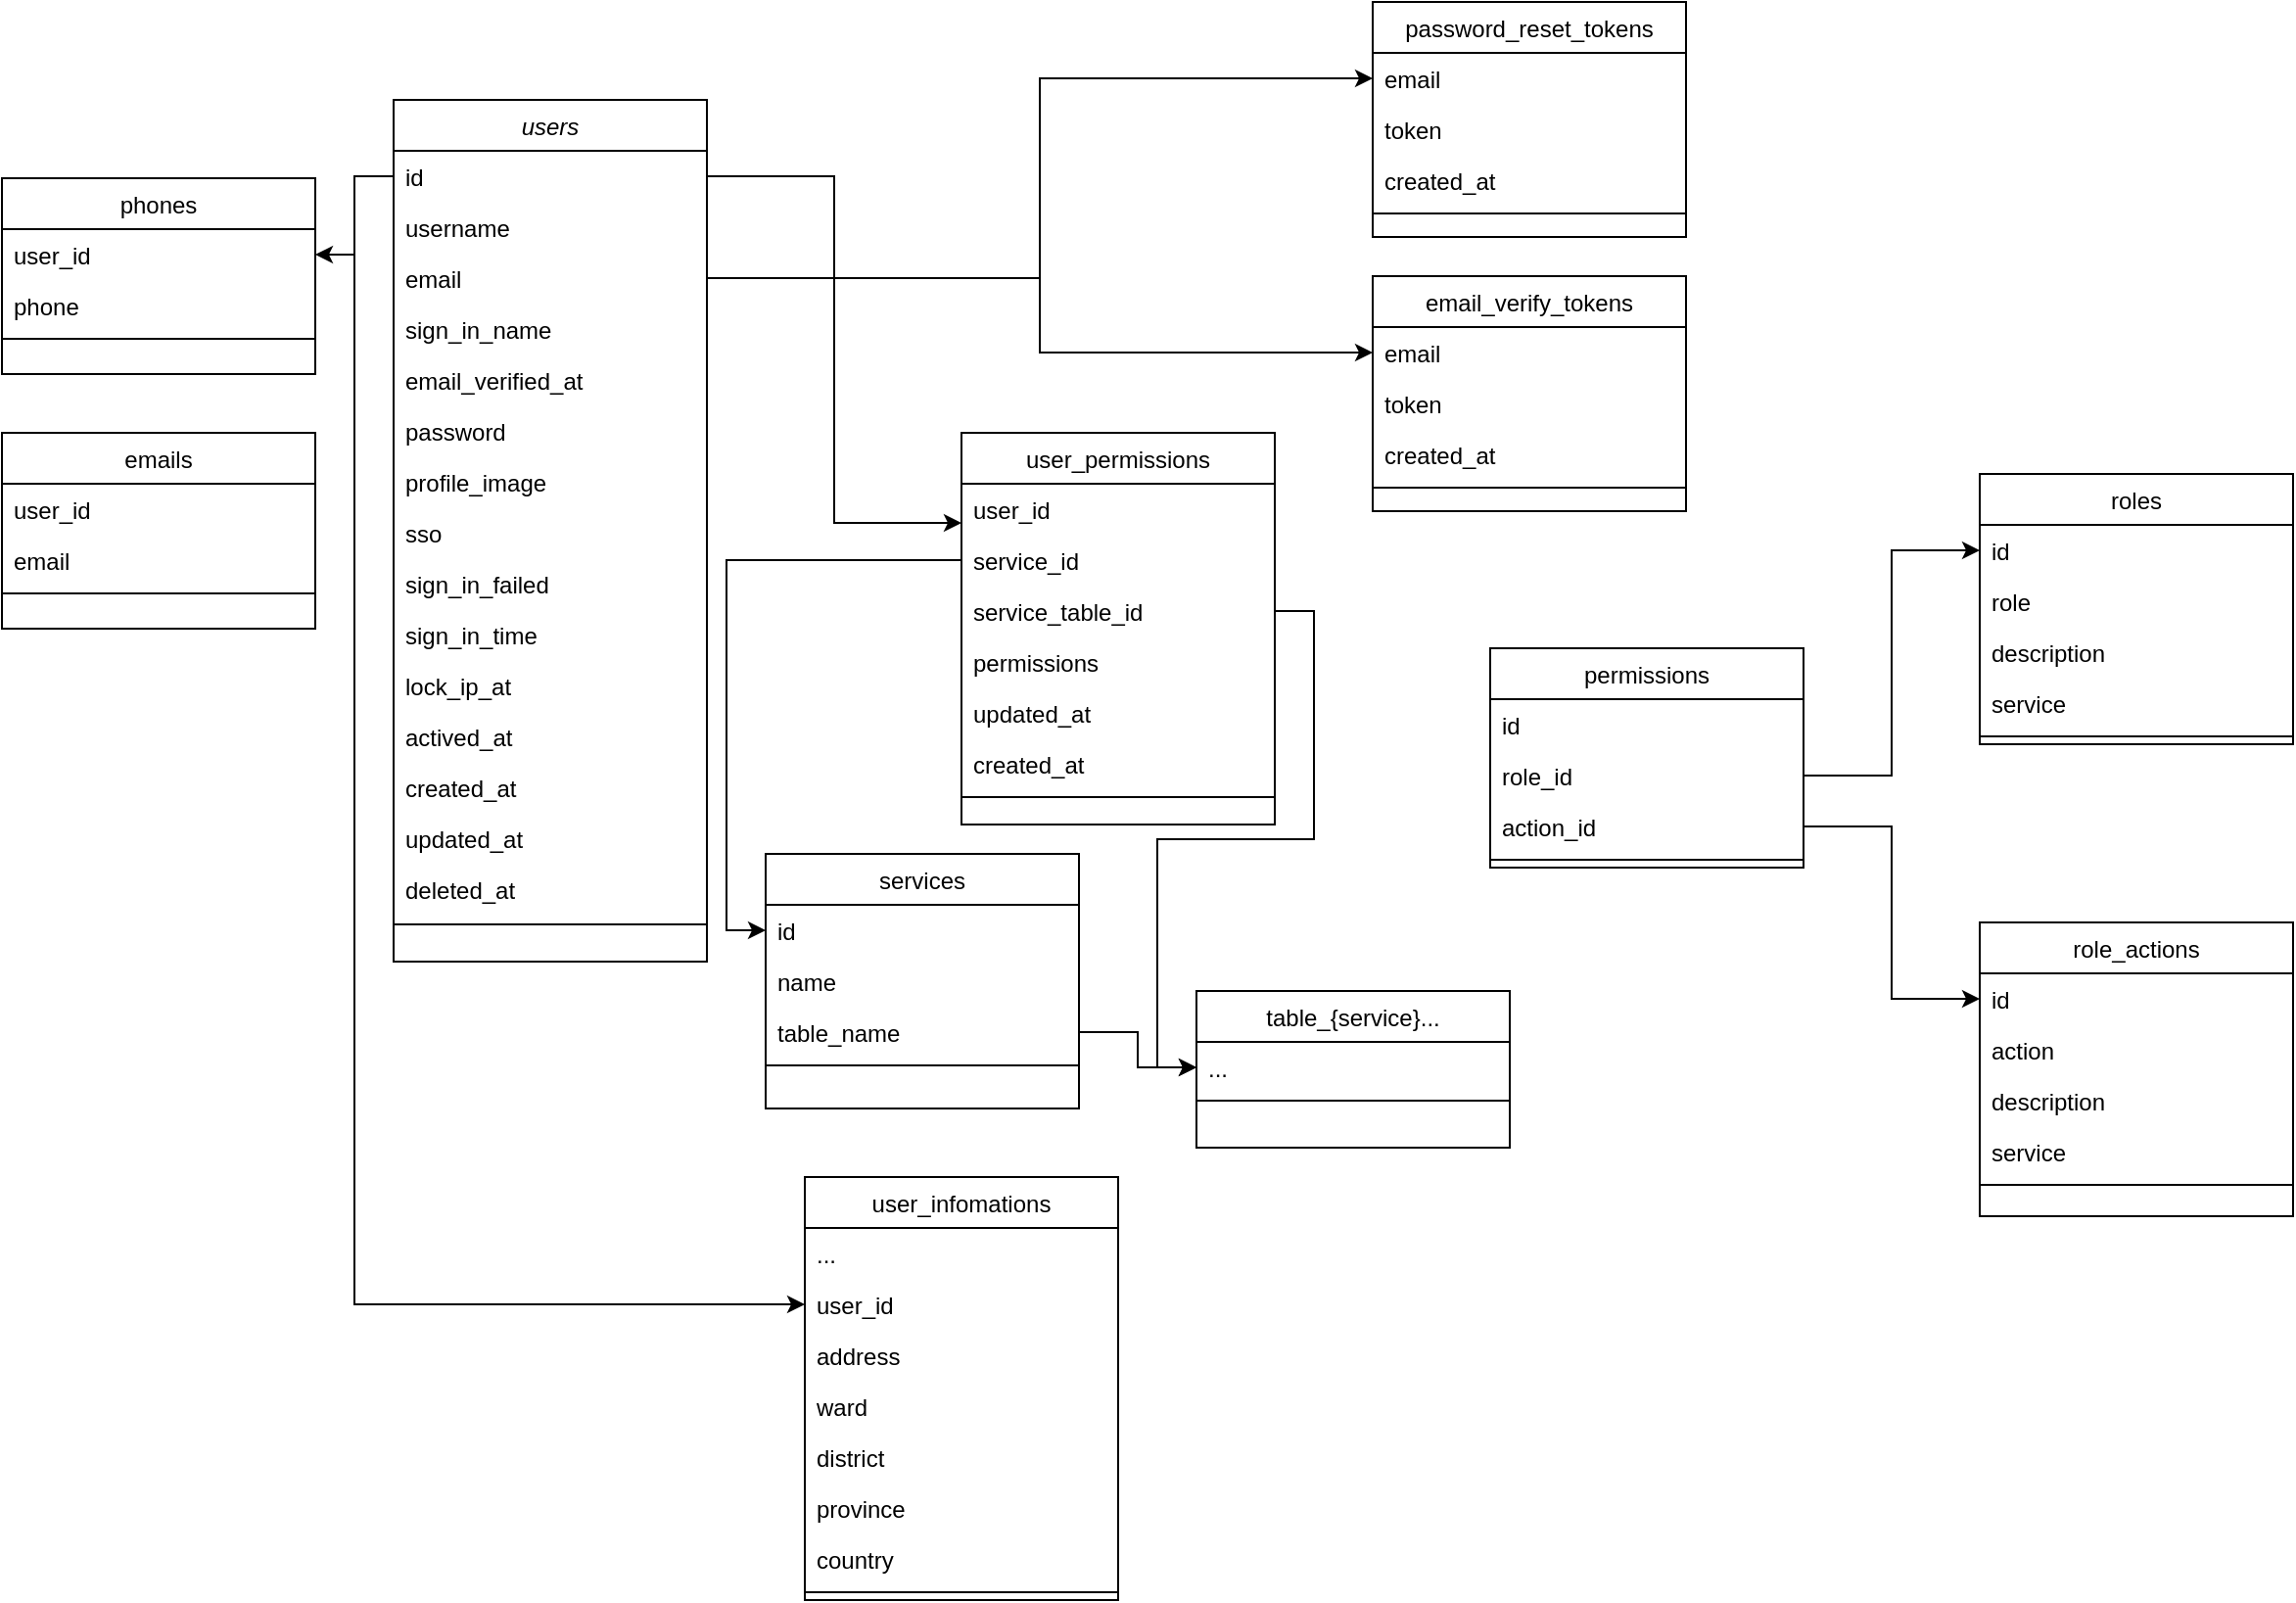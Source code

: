 <mxfile version="21.3.2" type="github">
  <diagram id="C5RBs43oDa-KdzZeNtuy" name="Page-1">
    <mxGraphModel dx="2261" dy="820" grid="1" gridSize="10" guides="1" tooltips="1" connect="1" arrows="1" fold="1" page="1" pageScale="1" pageWidth="827" pageHeight="1169" math="0" shadow="0">
      <root>
        <mxCell id="WIyWlLk6GJQsqaUBKTNV-0" />
        <mxCell id="WIyWlLk6GJQsqaUBKTNV-1" parent="WIyWlLk6GJQsqaUBKTNV-0" />
        <mxCell id="zkfFHV4jXpPFQw0GAbJ--0" value="users" style="swimlane;fontStyle=2;align=center;verticalAlign=top;childLayout=stackLayout;horizontal=1;startSize=26;horizontalStack=0;resizeParent=1;resizeLast=0;collapsible=1;marginBottom=0;rounded=0;shadow=0;strokeWidth=1;" parent="WIyWlLk6GJQsqaUBKTNV-1" vertex="1">
          <mxGeometry x="-170" y="70" width="160" height="440" as="geometry">
            <mxRectangle x="230" y="140" width="160" height="26" as="alternateBounds" />
          </mxGeometry>
        </mxCell>
        <mxCell id="RLbmCJfDcxpcLF4Z7R00-51" value="id" style="text;align=left;verticalAlign=top;spacingLeft=4;spacingRight=4;overflow=hidden;rotatable=0;points=[[0,0.5],[1,0.5]];portConstraint=eastwest;" vertex="1" parent="zkfFHV4jXpPFQw0GAbJ--0">
          <mxGeometry y="26" width="160" height="26" as="geometry" />
        </mxCell>
        <mxCell id="zkfFHV4jXpPFQw0GAbJ--1" value="username" style="text;align=left;verticalAlign=top;spacingLeft=4;spacingRight=4;overflow=hidden;rotatable=0;points=[[0,0.5],[1,0.5]];portConstraint=eastwest;" parent="zkfFHV4jXpPFQw0GAbJ--0" vertex="1">
          <mxGeometry y="52" width="160" height="26" as="geometry" />
        </mxCell>
        <mxCell id="zkfFHV4jXpPFQw0GAbJ--2" value="email" style="text;align=left;verticalAlign=top;spacingLeft=4;spacingRight=4;overflow=hidden;rotatable=0;points=[[0,0.5],[1,0.5]];portConstraint=eastwest;rounded=0;shadow=0;html=0;" parent="zkfFHV4jXpPFQw0GAbJ--0" vertex="1">
          <mxGeometry y="78" width="160" height="26" as="geometry" />
        </mxCell>
        <mxCell id="zkfFHV4jXpPFQw0GAbJ--3" value="sign_in_name" style="text;align=left;verticalAlign=top;spacingLeft=4;spacingRight=4;overflow=hidden;rotatable=0;points=[[0,0.5],[1,0.5]];portConstraint=eastwest;rounded=0;shadow=0;html=0;" parent="zkfFHV4jXpPFQw0GAbJ--0" vertex="1">
          <mxGeometry y="104" width="160" height="26" as="geometry" />
        </mxCell>
        <mxCell id="zkfFHV4jXpPFQw0GAbJ--5" value="email_verified_at" style="text;align=left;verticalAlign=top;spacingLeft=4;spacingRight=4;overflow=hidden;rotatable=0;points=[[0,0.5],[1,0.5]];portConstraint=eastwest;" parent="zkfFHV4jXpPFQw0GAbJ--0" vertex="1">
          <mxGeometry y="130" width="160" height="26" as="geometry" />
        </mxCell>
        <mxCell id="RLbmCJfDcxpcLF4Z7R00-2" value="password" style="text;align=left;verticalAlign=top;spacingLeft=4;spacingRight=4;overflow=hidden;rotatable=0;points=[[0,0.5],[1,0.5]];portConstraint=eastwest;" vertex="1" parent="zkfFHV4jXpPFQw0GAbJ--0">
          <mxGeometry y="156" width="160" height="26" as="geometry" />
        </mxCell>
        <mxCell id="RLbmCJfDcxpcLF4Z7R00-3" value="profile_image" style="text;align=left;verticalAlign=top;spacingLeft=4;spacingRight=4;overflow=hidden;rotatable=0;points=[[0,0.5],[1,0.5]];portConstraint=eastwest;" vertex="1" parent="zkfFHV4jXpPFQw0GAbJ--0">
          <mxGeometry y="182" width="160" height="26" as="geometry" />
        </mxCell>
        <mxCell id="RLbmCJfDcxpcLF4Z7R00-6" value="sso" style="text;align=left;verticalAlign=top;spacingLeft=4;spacingRight=4;overflow=hidden;rotatable=0;points=[[0,0.5],[1,0.5]];portConstraint=eastwest;" vertex="1" parent="zkfFHV4jXpPFQw0GAbJ--0">
          <mxGeometry y="208" width="160" height="26" as="geometry" />
        </mxCell>
        <mxCell id="RLbmCJfDcxpcLF4Z7R00-0" value="sign_in_failed" style="text;align=left;verticalAlign=top;spacingLeft=4;spacingRight=4;overflow=hidden;rotatable=0;points=[[0,0.5],[1,0.5]];portConstraint=eastwest;rounded=0;shadow=0;html=0;" vertex="1" parent="zkfFHV4jXpPFQw0GAbJ--0">
          <mxGeometry y="234" width="160" height="26" as="geometry" />
        </mxCell>
        <mxCell id="RLbmCJfDcxpcLF4Z7R00-7" value="sign_in_time" style="text;align=left;verticalAlign=top;spacingLeft=4;spacingRight=4;overflow=hidden;rotatable=0;points=[[0,0.5],[1,0.5]];portConstraint=eastwest;rounded=0;shadow=0;html=0;" vertex="1" parent="zkfFHV4jXpPFQw0GAbJ--0">
          <mxGeometry y="260" width="160" height="26" as="geometry" />
        </mxCell>
        <mxCell id="RLbmCJfDcxpcLF4Z7R00-8" value="lock_ip_at" style="text;align=left;verticalAlign=top;spacingLeft=4;spacingRight=4;overflow=hidden;rotatable=0;points=[[0,0.5],[1,0.5]];portConstraint=eastwest;rounded=0;shadow=0;html=0;" vertex="1" parent="zkfFHV4jXpPFQw0GAbJ--0">
          <mxGeometry y="286" width="160" height="26" as="geometry" />
        </mxCell>
        <mxCell id="RLbmCJfDcxpcLF4Z7R00-12" value="actived_at" style="text;align=left;verticalAlign=top;spacingLeft=4;spacingRight=4;overflow=hidden;rotatable=0;points=[[0,0.5],[1,0.5]];portConstraint=eastwest;rounded=0;shadow=0;html=0;" vertex="1" parent="zkfFHV4jXpPFQw0GAbJ--0">
          <mxGeometry y="312" width="160" height="26" as="geometry" />
        </mxCell>
        <mxCell id="RLbmCJfDcxpcLF4Z7R00-9" value="created_at" style="text;align=left;verticalAlign=top;spacingLeft=4;spacingRight=4;overflow=hidden;rotatable=0;points=[[0,0.5],[1,0.5]];portConstraint=eastwest;rounded=0;shadow=0;html=0;" vertex="1" parent="zkfFHV4jXpPFQw0GAbJ--0">
          <mxGeometry y="338" width="160" height="26" as="geometry" />
        </mxCell>
        <mxCell id="RLbmCJfDcxpcLF4Z7R00-10" value="updated_at" style="text;align=left;verticalAlign=top;spacingLeft=4;spacingRight=4;overflow=hidden;rotatable=0;points=[[0,0.5],[1,0.5]];portConstraint=eastwest;rounded=0;shadow=0;html=0;" vertex="1" parent="zkfFHV4jXpPFQw0GAbJ--0">
          <mxGeometry y="364" width="160" height="26" as="geometry" />
        </mxCell>
        <mxCell id="RLbmCJfDcxpcLF4Z7R00-11" value="deleted_at" style="text;align=left;verticalAlign=top;spacingLeft=4;spacingRight=4;overflow=hidden;rotatable=0;points=[[0,0.5],[1,0.5]];portConstraint=eastwest;rounded=0;shadow=0;html=0;" vertex="1" parent="zkfFHV4jXpPFQw0GAbJ--0">
          <mxGeometry y="390" width="160" height="26" as="geometry" />
        </mxCell>
        <mxCell id="zkfFHV4jXpPFQw0GAbJ--4" value="" style="line;html=1;strokeWidth=1;align=left;verticalAlign=middle;spacingTop=-1;spacingLeft=3;spacingRight=3;rotatable=0;labelPosition=right;points=[];portConstraint=eastwest;" parent="zkfFHV4jXpPFQw0GAbJ--0" vertex="1">
          <mxGeometry y="416" width="160" height="10" as="geometry" />
        </mxCell>
        <mxCell id="zkfFHV4jXpPFQw0GAbJ--6" value="roles" style="swimlane;fontStyle=0;align=center;verticalAlign=top;childLayout=stackLayout;horizontal=1;startSize=26;horizontalStack=0;resizeParent=1;resizeLast=0;collapsible=1;marginBottom=0;rounded=0;shadow=0;strokeWidth=1;" parent="WIyWlLk6GJQsqaUBKTNV-1" vertex="1">
          <mxGeometry x="640" y="261" width="160" height="138" as="geometry">
            <mxRectangle x="130" y="380" width="160" height="26" as="alternateBounds" />
          </mxGeometry>
        </mxCell>
        <mxCell id="zkfFHV4jXpPFQw0GAbJ--7" value="id" style="text;align=left;verticalAlign=top;spacingLeft=4;spacingRight=4;overflow=hidden;rotatable=0;points=[[0,0.5],[1,0.5]];portConstraint=eastwest;" parent="zkfFHV4jXpPFQw0GAbJ--6" vertex="1">
          <mxGeometry y="26" width="160" height="26" as="geometry" />
        </mxCell>
        <mxCell id="zkfFHV4jXpPFQw0GAbJ--8" value="role" style="text;align=left;verticalAlign=top;spacingLeft=4;spacingRight=4;overflow=hidden;rotatable=0;points=[[0,0.5],[1,0.5]];portConstraint=eastwest;rounded=0;shadow=0;html=0;" parent="zkfFHV4jXpPFQw0GAbJ--6" vertex="1">
          <mxGeometry y="52" width="160" height="26" as="geometry" />
        </mxCell>
        <mxCell id="RLbmCJfDcxpcLF4Z7R00-55" value="description" style="text;align=left;verticalAlign=top;spacingLeft=4;spacingRight=4;overflow=hidden;rotatable=0;points=[[0,0.5],[1,0.5]];portConstraint=eastwest;rounded=0;shadow=0;html=0;" vertex="1" parent="zkfFHV4jXpPFQw0GAbJ--6">
          <mxGeometry y="78" width="160" height="26" as="geometry" />
        </mxCell>
        <mxCell id="RLbmCJfDcxpcLF4Z7R00-67" value="service" style="text;align=left;verticalAlign=top;spacingLeft=4;spacingRight=4;overflow=hidden;rotatable=0;points=[[0,0.5],[1,0.5]];portConstraint=eastwest;" vertex="1" parent="zkfFHV4jXpPFQw0GAbJ--6">
          <mxGeometry y="104" width="160" height="26" as="geometry" />
        </mxCell>
        <mxCell id="zkfFHV4jXpPFQw0GAbJ--9" value="" style="line;html=1;strokeWidth=1;align=left;verticalAlign=middle;spacingTop=-1;spacingLeft=3;spacingRight=3;rotatable=0;labelPosition=right;points=[];portConstraint=eastwest;" parent="zkfFHV4jXpPFQw0GAbJ--6" vertex="1">
          <mxGeometry y="130" width="160" height="8" as="geometry" />
        </mxCell>
        <mxCell id="RLbmCJfDcxpcLF4Z7R00-20" value="password_reset_tokens" style="swimlane;fontStyle=0;align=center;verticalAlign=top;childLayout=stackLayout;horizontal=1;startSize=26;horizontalStack=0;resizeParent=1;resizeLast=0;collapsible=1;marginBottom=0;rounded=0;shadow=0;strokeWidth=1;" vertex="1" parent="WIyWlLk6GJQsqaUBKTNV-1">
          <mxGeometry x="330" y="20" width="160" height="120" as="geometry">
            <mxRectangle x="550" y="140" width="160" height="26" as="alternateBounds" />
          </mxGeometry>
        </mxCell>
        <mxCell id="RLbmCJfDcxpcLF4Z7R00-21" value="email" style="text;align=left;verticalAlign=top;spacingLeft=4;spacingRight=4;overflow=hidden;rotatable=0;points=[[0,0.5],[1,0.5]];portConstraint=eastwest;" vertex="1" parent="RLbmCJfDcxpcLF4Z7R00-20">
          <mxGeometry y="26" width="160" height="26" as="geometry" />
        </mxCell>
        <mxCell id="RLbmCJfDcxpcLF4Z7R00-22" value="token" style="text;align=left;verticalAlign=top;spacingLeft=4;spacingRight=4;overflow=hidden;rotatable=0;points=[[0,0.5],[1,0.5]];portConstraint=eastwest;rounded=0;shadow=0;html=0;" vertex="1" parent="RLbmCJfDcxpcLF4Z7R00-20">
          <mxGeometry y="52" width="160" height="26" as="geometry" />
        </mxCell>
        <mxCell id="RLbmCJfDcxpcLF4Z7R00-23" value="created_at" style="text;align=left;verticalAlign=top;spacingLeft=4;spacingRight=4;overflow=hidden;rotatable=0;points=[[0,0.5],[1,0.5]];portConstraint=eastwest;rounded=0;shadow=0;html=0;" vertex="1" parent="RLbmCJfDcxpcLF4Z7R00-20">
          <mxGeometry y="78" width="160" height="26" as="geometry" />
        </mxCell>
        <mxCell id="RLbmCJfDcxpcLF4Z7R00-26" value="" style="line;html=1;strokeWidth=1;align=left;verticalAlign=middle;spacingTop=-1;spacingLeft=3;spacingRight=3;rotatable=0;labelPosition=right;points=[];portConstraint=eastwest;" vertex="1" parent="RLbmCJfDcxpcLF4Z7R00-20">
          <mxGeometry y="104" width="160" height="8" as="geometry" />
        </mxCell>
        <mxCell id="RLbmCJfDcxpcLF4Z7R00-29" value="email_verify_tokens" style="swimlane;fontStyle=0;align=center;verticalAlign=top;childLayout=stackLayout;horizontal=1;startSize=26;horizontalStack=0;resizeParent=1;resizeLast=0;collapsible=1;marginBottom=0;rounded=0;shadow=0;strokeWidth=1;" vertex="1" parent="WIyWlLk6GJQsqaUBKTNV-1">
          <mxGeometry x="330" y="160" width="160" height="120" as="geometry">
            <mxRectangle x="340" y="380" width="170" height="26" as="alternateBounds" />
          </mxGeometry>
        </mxCell>
        <mxCell id="RLbmCJfDcxpcLF4Z7R00-30" value="email" style="text;align=left;verticalAlign=top;spacingLeft=4;spacingRight=4;overflow=hidden;rotatable=0;points=[[0,0.5],[1,0.5]];portConstraint=eastwest;" vertex="1" parent="RLbmCJfDcxpcLF4Z7R00-29">
          <mxGeometry y="26" width="160" height="26" as="geometry" />
        </mxCell>
        <mxCell id="RLbmCJfDcxpcLF4Z7R00-32" value="token" style="text;align=left;verticalAlign=top;spacingLeft=4;spacingRight=4;overflow=hidden;rotatable=0;points=[[0,0.5],[1,0.5]];portConstraint=eastwest;rounded=0;shadow=0;html=0;" vertex="1" parent="RLbmCJfDcxpcLF4Z7R00-29">
          <mxGeometry y="52" width="160" height="26" as="geometry" />
        </mxCell>
        <mxCell id="RLbmCJfDcxpcLF4Z7R00-33" value="created_at" style="text;align=left;verticalAlign=top;spacingLeft=4;spacingRight=4;overflow=hidden;rotatable=0;points=[[0,0.5],[1,0.5]];portConstraint=eastwest;rounded=0;shadow=0;html=0;" vertex="1" parent="RLbmCJfDcxpcLF4Z7R00-29">
          <mxGeometry y="78" width="160" height="26" as="geometry" />
        </mxCell>
        <mxCell id="RLbmCJfDcxpcLF4Z7R00-31" value="" style="line;html=1;strokeWidth=1;align=left;verticalAlign=middle;spacingTop=-1;spacingLeft=3;spacingRight=3;rotatable=0;labelPosition=right;points=[];portConstraint=eastwest;" vertex="1" parent="RLbmCJfDcxpcLF4Z7R00-29">
          <mxGeometry y="104" width="160" height="8" as="geometry" />
        </mxCell>
        <mxCell id="RLbmCJfDcxpcLF4Z7R00-34" value="user_permissions" style="swimlane;fontStyle=0;align=center;verticalAlign=top;childLayout=stackLayout;horizontal=1;startSize=26;horizontalStack=0;resizeParent=1;resizeLast=0;collapsible=1;marginBottom=0;rounded=0;shadow=0;strokeWidth=1;" vertex="1" parent="WIyWlLk6GJQsqaUBKTNV-1">
          <mxGeometry x="120" y="240" width="160" height="200" as="geometry">
            <mxRectangle x="340" y="380" width="170" height="26" as="alternateBounds" />
          </mxGeometry>
        </mxCell>
        <mxCell id="RLbmCJfDcxpcLF4Z7R00-35" value="user_id" style="text;align=left;verticalAlign=top;spacingLeft=4;spacingRight=4;overflow=hidden;rotatable=0;points=[[0,0.5],[1,0.5]];portConstraint=eastwest;" vertex="1" parent="RLbmCJfDcxpcLF4Z7R00-34">
          <mxGeometry y="26" width="160" height="26" as="geometry" />
        </mxCell>
        <mxCell id="RLbmCJfDcxpcLF4Z7R00-4" value="service_id" style="text;align=left;verticalAlign=top;spacingLeft=4;spacingRight=4;overflow=hidden;rotatable=0;points=[[0,0.5],[1,0.5]];portConstraint=eastwest;" vertex="1" parent="RLbmCJfDcxpcLF4Z7R00-34">
          <mxGeometry y="52" width="160" height="26" as="geometry" />
        </mxCell>
        <mxCell id="RLbmCJfDcxpcLF4Z7R00-5" value="service_table_id" style="text;align=left;verticalAlign=top;spacingLeft=4;spacingRight=4;overflow=hidden;rotatable=0;points=[[0,0.5],[1,0.5]];portConstraint=eastwest;" vertex="1" parent="RLbmCJfDcxpcLF4Z7R00-34">
          <mxGeometry y="78" width="160" height="26" as="geometry" />
        </mxCell>
        <mxCell id="RLbmCJfDcxpcLF4Z7R00-36" value="permissions" style="text;align=left;verticalAlign=top;spacingLeft=4;spacingRight=4;overflow=hidden;rotatable=0;points=[[0,0.5],[1,0.5]];portConstraint=eastwest;rounded=0;shadow=0;html=0;" vertex="1" parent="RLbmCJfDcxpcLF4Z7R00-34">
          <mxGeometry y="104" width="160" height="26" as="geometry" />
        </mxCell>
        <mxCell id="RLbmCJfDcxpcLF4Z7R00-39" value="updated_at" style="text;align=left;verticalAlign=top;spacingLeft=4;spacingRight=4;overflow=hidden;rotatable=0;points=[[0,0.5],[1,0.5]];portConstraint=eastwest;rounded=0;shadow=0;html=0;" vertex="1" parent="RLbmCJfDcxpcLF4Z7R00-34">
          <mxGeometry y="130" width="160" height="26" as="geometry" />
        </mxCell>
        <mxCell id="RLbmCJfDcxpcLF4Z7R00-37" value="created_at" style="text;align=left;verticalAlign=top;spacingLeft=4;spacingRight=4;overflow=hidden;rotatable=0;points=[[0,0.5],[1,0.5]];portConstraint=eastwest;rounded=0;shadow=0;html=0;" vertex="1" parent="RLbmCJfDcxpcLF4Z7R00-34">
          <mxGeometry y="156" width="160" height="26" as="geometry" />
        </mxCell>
        <mxCell id="RLbmCJfDcxpcLF4Z7R00-38" value="" style="line;html=1;strokeWidth=1;align=left;verticalAlign=middle;spacingTop=-1;spacingLeft=3;spacingRight=3;rotatable=0;labelPosition=right;points=[];portConstraint=eastwest;" vertex="1" parent="RLbmCJfDcxpcLF4Z7R00-34">
          <mxGeometry y="182" width="160" height="8" as="geometry" />
        </mxCell>
        <mxCell id="RLbmCJfDcxpcLF4Z7R00-49" style="edgeStyle=orthogonalEdgeStyle;rounded=0;orthogonalLoop=1;jettySize=auto;html=1;exitX=1;exitY=0.5;exitDx=0;exitDy=0;entryX=0;entryY=0.5;entryDx=0;entryDy=0;" edge="1" parent="WIyWlLk6GJQsqaUBKTNV-1" source="zkfFHV4jXpPFQw0GAbJ--2" target="RLbmCJfDcxpcLF4Z7R00-21">
          <mxGeometry relative="1" as="geometry" />
        </mxCell>
        <mxCell id="RLbmCJfDcxpcLF4Z7R00-50" style="edgeStyle=orthogonalEdgeStyle;rounded=0;orthogonalLoop=1;jettySize=auto;html=1;exitX=1;exitY=0.5;exitDx=0;exitDy=0;entryX=0;entryY=0.5;entryDx=0;entryDy=0;" edge="1" parent="WIyWlLk6GJQsqaUBKTNV-1" source="zkfFHV4jXpPFQw0GAbJ--2" target="RLbmCJfDcxpcLF4Z7R00-30">
          <mxGeometry relative="1" as="geometry" />
        </mxCell>
        <mxCell id="RLbmCJfDcxpcLF4Z7R00-54" style="edgeStyle=orthogonalEdgeStyle;rounded=0;orthogonalLoop=1;jettySize=auto;html=1;exitX=1;exitY=0.5;exitDx=0;exitDy=0;entryX=0;entryY=0.769;entryDx=0;entryDy=0;entryPerimeter=0;" edge="1" parent="WIyWlLk6GJQsqaUBKTNV-1" source="RLbmCJfDcxpcLF4Z7R00-51" target="RLbmCJfDcxpcLF4Z7R00-35">
          <mxGeometry relative="1" as="geometry" />
        </mxCell>
        <mxCell id="RLbmCJfDcxpcLF4Z7R00-56" value="role_actions" style="swimlane;fontStyle=0;align=center;verticalAlign=top;childLayout=stackLayout;horizontal=1;startSize=26;horizontalStack=0;resizeParent=1;resizeLast=0;collapsible=1;marginBottom=0;rounded=0;shadow=0;strokeWidth=1;" vertex="1" parent="WIyWlLk6GJQsqaUBKTNV-1">
          <mxGeometry x="640" y="490" width="160" height="150" as="geometry">
            <mxRectangle x="130" y="380" width="160" height="26" as="alternateBounds" />
          </mxGeometry>
        </mxCell>
        <mxCell id="RLbmCJfDcxpcLF4Z7R00-57" value="id" style="text;align=left;verticalAlign=top;spacingLeft=4;spacingRight=4;overflow=hidden;rotatable=0;points=[[0,0.5],[1,0.5]];portConstraint=eastwest;" vertex="1" parent="RLbmCJfDcxpcLF4Z7R00-56">
          <mxGeometry y="26" width="160" height="26" as="geometry" />
        </mxCell>
        <mxCell id="RLbmCJfDcxpcLF4Z7R00-58" value="action" style="text;align=left;verticalAlign=top;spacingLeft=4;spacingRight=4;overflow=hidden;rotatable=0;points=[[0,0.5],[1,0.5]];portConstraint=eastwest;rounded=0;shadow=0;html=0;" vertex="1" parent="RLbmCJfDcxpcLF4Z7R00-56">
          <mxGeometry y="52" width="160" height="26" as="geometry" />
        </mxCell>
        <mxCell id="RLbmCJfDcxpcLF4Z7R00-59" value="description" style="text;align=left;verticalAlign=top;spacingLeft=4;spacingRight=4;overflow=hidden;rotatable=0;points=[[0,0.5],[1,0.5]];portConstraint=eastwest;rounded=0;shadow=0;html=0;" vertex="1" parent="RLbmCJfDcxpcLF4Z7R00-56">
          <mxGeometry y="78" width="160" height="26" as="geometry" />
        </mxCell>
        <mxCell id="RLbmCJfDcxpcLF4Z7R00-68" value="service" style="text;align=left;verticalAlign=top;spacingLeft=4;spacingRight=4;overflow=hidden;rotatable=0;points=[[0,0.5],[1,0.5]];portConstraint=eastwest;" vertex="1" parent="RLbmCJfDcxpcLF4Z7R00-56">
          <mxGeometry y="104" width="160" height="26" as="geometry" />
        </mxCell>
        <mxCell id="RLbmCJfDcxpcLF4Z7R00-60" value="" style="line;html=1;strokeWidth=1;align=left;verticalAlign=middle;spacingTop=-1;spacingLeft=3;spacingRight=3;rotatable=0;labelPosition=right;points=[];portConstraint=eastwest;" vertex="1" parent="RLbmCJfDcxpcLF4Z7R00-56">
          <mxGeometry y="130" width="160" height="8" as="geometry" />
        </mxCell>
        <mxCell id="RLbmCJfDcxpcLF4Z7R00-61" value="permissions" style="swimlane;fontStyle=0;align=center;verticalAlign=top;childLayout=stackLayout;horizontal=1;startSize=26;horizontalStack=0;resizeParent=1;resizeLast=0;collapsible=1;marginBottom=0;rounded=0;shadow=0;strokeWidth=1;" vertex="1" parent="WIyWlLk6GJQsqaUBKTNV-1">
          <mxGeometry x="390" y="350" width="160" height="112" as="geometry">
            <mxRectangle x="340" y="380" width="170" height="26" as="alternateBounds" />
          </mxGeometry>
        </mxCell>
        <mxCell id="RLbmCJfDcxpcLF4Z7R00-86" value="id" style="text;align=left;verticalAlign=top;spacingLeft=4;spacingRight=4;overflow=hidden;rotatable=0;points=[[0,0.5],[1,0.5]];portConstraint=eastwest;" vertex="1" parent="RLbmCJfDcxpcLF4Z7R00-61">
          <mxGeometry y="26" width="160" height="26" as="geometry" />
        </mxCell>
        <mxCell id="RLbmCJfDcxpcLF4Z7R00-62" value="role_id" style="text;align=left;verticalAlign=top;spacingLeft=4;spacingRight=4;overflow=hidden;rotatable=0;points=[[0,0.5],[1,0.5]];portConstraint=eastwest;" vertex="1" parent="RLbmCJfDcxpcLF4Z7R00-61">
          <mxGeometry y="52" width="160" height="26" as="geometry" />
        </mxCell>
        <mxCell id="RLbmCJfDcxpcLF4Z7R00-64" value="action_id" style="text;align=left;verticalAlign=top;spacingLeft=4;spacingRight=4;overflow=hidden;rotatable=0;points=[[0,0.5],[1,0.5]];portConstraint=eastwest;" vertex="1" parent="RLbmCJfDcxpcLF4Z7R00-61">
          <mxGeometry y="78" width="160" height="26" as="geometry" />
        </mxCell>
        <mxCell id="RLbmCJfDcxpcLF4Z7R00-63" value="" style="line;html=1;strokeWidth=1;align=left;verticalAlign=middle;spacingTop=-1;spacingLeft=3;spacingRight=3;rotatable=0;labelPosition=right;points=[];portConstraint=eastwest;" vertex="1" parent="RLbmCJfDcxpcLF4Z7R00-61">
          <mxGeometry y="104" width="160" height="8" as="geometry" />
        </mxCell>
        <mxCell id="RLbmCJfDcxpcLF4Z7R00-65" style="edgeStyle=orthogonalEdgeStyle;rounded=0;orthogonalLoop=1;jettySize=auto;html=1;exitX=1;exitY=0.5;exitDx=0;exitDy=0;entryX=0;entryY=0.5;entryDx=0;entryDy=0;" edge="1" parent="WIyWlLk6GJQsqaUBKTNV-1" source="RLbmCJfDcxpcLF4Z7R00-62" target="zkfFHV4jXpPFQw0GAbJ--7">
          <mxGeometry relative="1" as="geometry" />
        </mxCell>
        <mxCell id="RLbmCJfDcxpcLF4Z7R00-66" style="edgeStyle=orthogonalEdgeStyle;rounded=0;orthogonalLoop=1;jettySize=auto;html=1;exitX=1;exitY=0.5;exitDx=0;exitDy=0;entryX=0;entryY=0.5;entryDx=0;entryDy=0;" edge="1" parent="WIyWlLk6GJQsqaUBKTNV-1" source="RLbmCJfDcxpcLF4Z7R00-64" target="RLbmCJfDcxpcLF4Z7R00-57">
          <mxGeometry relative="1" as="geometry" />
        </mxCell>
        <mxCell id="RLbmCJfDcxpcLF4Z7R00-69" value="services" style="swimlane;fontStyle=0;align=center;verticalAlign=top;childLayout=stackLayout;horizontal=1;startSize=26;horizontalStack=0;resizeParent=1;resizeLast=0;collapsible=1;marginBottom=0;rounded=0;shadow=0;strokeWidth=1;" vertex="1" parent="WIyWlLk6GJQsqaUBKTNV-1">
          <mxGeometry x="20" y="455" width="160" height="130" as="geometry">
            <mxRectangle x="550" y="140" width="160" height="26" as="alternateBounds" />
          </mxGeometry>
        </mxCell>
        <mxCell id="RLbmCJfDcxpcLF4Z7R00-70" value="id" style="text;align=left;verticalAlign=top;spacingLeft=4;spacingRight=4;overflow=hidden;rotatable=0;points=[[0,0.5],[1,0.5]];portConstraint=eastwest;" vertex="1" parent="RLbmCJfDcxpcLF4Z7R00-69">
          <mxGeometry y="26" width="160" height="26" as="geometry" />
        </mxCell>
        <mxCell id="RLbmCJfDcxpcLF4Z7R00-71" value="name" style="text;align=left;verticalAlign=top;spacingLeft=4;spacingRight=4;overflow=hidden;rotatable=0;points=[[0,0.5],[1,0.5]];portConstraint=eastwest;rounded=0;shadow=0;html=0;" vertex="1" parent="RLbmCJfDcxpcLF4Z7R00-69">
          <mxGeometry y="52" width="160" height="26" as="geometry" />
        </mxCell>
        <mxCell id="RLbmCJfDcxpcLF4Z7R00-72" value="table_name" style="text;align=left;verticalAlign=top;spacingLeft=4;spacingRight=4;overflow=hidden;rotatable=0;points=[[0,0.5],[1,0.5]];portConstraint=eastwest;rounded=0;shadow=0;html=0;" vertex="1" parent="RLbmCJfDcxpcLF4Z7R00-69">
          <mxGeometry y="78" width="160" height="26" as="geometry" />
        </mxCell>
        <mxCell id="RLbmCJfDcxpcLF4Z7R00-75" value="" style="line;html=1;strokeWidth=1;align=left;verticalAlign=middle;spacingTop=-1;spacingLeft=3;spacingRight=3;rotatable=0;labelPosition=right;points=[];portConstraint=eastwest;" vertex="1" parent="RLbmCJfDcxpcLF4Z7R00-69">
          <mxGeometry y="104" width="160" height="8" as="geometry" />
        </mxCell>
        <mxCell id="RLbmCJfDcxpcLF4Z7R00-78" value="table_{service}..." style="swimlane;fontStyle=0;align=center;verticalAlign=top;childLayout=stackLayout;horizontal=1;startSize=26;horizontalStack=0;resizeParent=1;resizeLast=0;collapsible=1;marginBottom=0;rounded=0;shadow=0;strokeWidth=1;" vertex="1" parent="WIyWlLk6GJQsqaUBKTNV-1">
          <mxGeometry x="240" y="525" width="160" height="80" as="geometry">
            <mxRectangle x="550" y="140" width="160" height="26" as="alternateBounds" />
          </mxGeometry>
        </mxCell>
        <mxCell id="RLbmCJfDcxpcLF4Z7R00-81" value="..." style="text;align=left;verticalAlign=top;spacingLeft=4;spacingRight=4;overflow=hidden;rotatable=0;points=[[0,0.5],[1,0.5]];portConstraint=eastwest;rounded=0;shadow=0;html=0;" vertex="1" parent="RLbmCJfDcxpcLF4Z7R00-78">
          <mxGeometry y="26" width="160" height="26" as="geometry" />
        </mxCell>
        <mxCell id="RLbmCJfDcxpcLF4Z7R00-82" value="" style="line;html=1;strokeWidth=1;align=left;verticalAlign=middle;spacingTop=-1;spacingLeft=3;spacingRight=3;rotatable=0;labelPosition=right;points=[];portConstraint=eastwest;" vertex="1" parent="RLbmCJfDcxpcLF4Z7R00-78">
          <mxGeometry y="52" width="160" height="8" as="geometry" />
        </mxCell>
        <mxCell id="RLbmCJfDcxpcLF4Z7R00-83" style="edgeStyle=orthogonalEdgeStyle;rounded=0;orthogonalLoop=1;jettySize=auto;html=1;exitX=1;exitY=0.5;exitDx=0;exitDy=0;entryX=0;entryY=0.5;entryDx=0;entryDy=0;" edge="1" parent="WIyWlLk6GJQsqaUBKTNV-1" source="RLbmCJfDcxpcLF4Z7R00-72" target="RLbmCJfDcxpcLF4Z7R00-81">
          <mxGeometry relative="1" as="geometry" />
        </mxCell>
        <mxCell id="RLbmCJfDcxpcLF4Z7R00-84" style="edgeStyle=orthogonalEdgeStyle;rounded=0;orthogonalLoop=1;jettySize=auto;html=1;exitX=0;exitY=0.5;exitDx=0;exitDy=0;entryX=0;entryY=0.5;entryDx=0;entryDy=0;" edge="1" parent="WIyWlLk6GJQsqaUBKTNV-1" source="RLbmCJfDcxpcLF4Z7R00-4" target="RLbmCJfDcxpcLF4Z7R00-70">
          <mxGeometry relative="1" as="geometry" />
        </mxCell>
        <mxCell id="RLbmCJfDcxpcLF4Z7R00-85" style="edgeStyle=orthogonalEdgeStyle;rounded=0;orthogonalLoop=1;jettySize=auto;html=1;exitX=1;exitY=0.5;exitDx=0;exitDy=0;entryX=0;entryY=0.5;entryDx=0;entryDy=0;" edge="1" parent="WIyWlLk6GJQsqaUBKTNV-1" source="RLbmCJfDcxpcLF4Z7R00-5" target="RLbmCJfDcxpcLF4Z7R00-81">
          <mxGeometry relative="1" as="geometry" />
        </mxCell>
        <mxCell id="RLbmCJfDcxpcLF4Z7R00-87" value="user_infomations" style="swimlane;fontStyle=0;align=center;verticalAlign=top;childLayout=stackLayout;horizontal=1;startSize=26;horizontalStack=0;resizeParent=1;resizeLast=0;collapsible=1;marginBottom=0;rounded=0;shadow=0;strokeWidth=1;" vertex="1" parent="WIyWlLk6GJQsqaUBKTNV-1">
          <mxGeometry x="40" y="620" width="160" height="216" as="geometry">
            <mxRectangle x="550" y="140" width="160" height="26" as="alternateBounds" />
          </mxGeometry>
        </mxCell>
        <mxCell id="RLbmCJfDcxpcLF4Z7R00-88" value="..." style="text;align=left;verticalAlign=top;spacingLeft=4;spacingRight=4;overflow=hidden;rotatable=0;points=[[0,0.5],[1,0.5]];portConstraint=eastwest;" vertex="1" parent="RLbmCJfDcxpcLF4Z7R00-87">
          <mxGeometry y="26" width="160" height="26" as="geometry" />
        </mxCell>
        <mxCell id="RLbmCJfDcxpcLF4Z7R00-89" value="user_id" style="text;align=left;verticalAlign=top;spacingLeft=4;spacingRight=4;overflow=hidden;rotatable=0;points=[[0,0.5],[1,0.5]];portConstraint=eastwest;rounded=0;shadow=0;html=0;" vertex="1" parent="RLbmCJfDcxpcLF4Z7R00-87">
          <mxGeometry y="52" width="160" height="26" as="geometry" />
        </mxCell>
        <mxCell id="RLbmCJfDcxpcLF4Z7R00-90" value="address" style="text;align=left;verticalAlign=top;spacingLeft=4;spacingRight=4;overflow=hidden;rotatable=0;points=[[0,0.5],[1,0.5]];portConstraint=eastwest;rounded=0;shadow=0;html=0;" vertex="1" parent="RLbmCJfDcxpcLF4Z7R00-87">
          <mxGeometry y="78" width="160" height="26" as="geometry" />
        </mxCell>
        <mxCell id="RLbmCJfDcxpcLF4Z7R00-93" value="ward" style="text;align=left;verticalAlign=top;spacingLeft=4;spacingRight=4;overflow=hidden;rotatable=0;points=[[0,0.5],[1,0.5]];portConstraint=eastwest;rounded=0;shadow=0;html=0;" vertex="1" parent="RLbmCJfDcxpcLF4Z7R00-87">
          <mxGeometry y="104" width="160" height="26" as="geometry" />
        </mxCell>
        <mxCell id="RLbmCJfDcxpcLF4Z7R00-94" value="district" style="text;align=left;verticalAlign=top;spacingLeft=4;spacingRight=4;overflow=hidden;rotatable=0;points=[[0,0.5],[1,0.5]];portConstraint=eastwest;rounded=0;shadow=0;html=0;" vertex="1" parent="RLbmCJfDcxpcLF4Z7R00-87">
          <mxGeometry y="130" width="160" height="26" as="geometry" />
        </mxCell>
        <mxCell id="RLbmCJfDcxpcLF4Z7R00-95" value="province" style="text;align=left;verticalAlign=top;spacingLeft=4;spacingRight=4;overflow=hidden;rotatable=0;points=[[0,0.5],[1,0.5]];portConstraint=eastwest;rounded=0;shadow=0;html=0;" vertex="1" parent="RLbmCJfDcxpcLF4Z7R00-87">
          <mxGeometry y="156" width="160" height="26" as="geometry" />
        </mxCell>
        <mxCell id="RLbmCJfDcxpcLF4Z7R00-92" value="country" style="text;align=left;verticalAlign=top;spacingLeft=4;spacingRight=4;overflow=hidden;rotatable=0;points=[[0,0.5],[1,0.5]];portConstraint=eastwest;rounded=0;shadow=0;html=0;" vertex="1" parent="RLbmCJfDcxpcLF4Z7R00-87">
          <mxGeometry y="182" width="160" height="26" as="geometry" />
        </mxCell>
        <mxCell id="RLbmCJfDcxpcLF4Z7R00-91" value="" style="line;html=1;strokeWidth=1;align=left;verticalAlign=middle;spacingTop=-1;spacingLeft=3;spacingRight=3;rotatable=0;labelPosition=right;points=[];portConstraint=eastwest;" vertex="1" parent="RLbmCJfDcxpcLF4Z7R00-87">
          <mxGeometry y="208" width="160" height="8" as="geometry" />
        </mxCell>
        <mxCell id="RLbmCJfDcxpcLF4Z7R00-96" style="edgeStyle=orthogonalEdgeStyle;rounded=0;orthogonalLoop=1;jettySize=auto;html=1;exitX=0;exitY=0.5;exitDx=0;exitDy=0;entryX=0;entryY=0.5;entryDx=0;entryDy=0;" edge="1" parent="WIyWlLk6GJQsqaUBKTNV-1" source="RLbmCJfDcxpcLF4Z7R00-51" target="RLbmCJfDcxpcLF4Z7R00-89">
          <mxGeometry relative="1" as="geometry" />
        </mxCell>
        <mxCell id="RLbmCJfDcxpcLF4Z7R00-97" value="phones" style="swimlane;fontStyle=0;align=center;verticalAlign=top;childLayout=stackLayout;horizontal=1;startSize=26;horizontalStack=0;resizeParent=1;resizeLast=0;collapsible=1;marginBottom=0;rounded=0;shadow=0;strokeWidth=1;" vertex="1" parent="WIyWlLk6GJQsqaUBKTNV-1">
          <mxGeometry x="-370" y="110" width="160" height="100" as="geometry">
            <mxRectangle x="550" y="140" width="160" height="26" as="alternateBounds" />
          </mxGeometry>
        </mxCell>
        <mxCell id="RLbmCJfDcxpcLF4Z7R00-98" value="user_id" style="text;align=left;verticalAlign=top;spacingLeft=4;spacingRight=4;overflow=hidden;rotatable=0;points=[[0,0.5],[1,0.5]];portConstraint=eastwest;" vertex="1" parent="RLbmCJfDcxpcLF4Z7R00-97">
          <mxGeometry y="26" width="160" height="26" as="geometry" />
        </mxCell>
        <mxCell id="RLbmCJfDcxpcLF4Z7R00-99" value="phone" style="text;align=left;verticalAlign=top;spacingLeft=4;spacingRight=4;overflow=hidden;rotatable=0;points=[[0,0.5],[1,0.5]];portConstraint=eastwest;rounded=0;shadow=0;html=0;" vertex="1" parent="RLbmCJfDcxpcLF4Z7R00-97">
          <mxGeometry y="52" width="160" height="26" as="geometry" />
        </mxCell>
        <mxCell id="RLbmCJfDcxpcLF4Z7R00-101" value="" style="line;html=1;strokeWidth=1;align=left;verticalAlign=middle;spacingTop=-1;spacingLeft=3;spacingRight=3;rotatable=0;labelPosition=right;points=[];portConstraint=eastwest;" vertex="1" parent="RLbmCJfDcxpcLF4Z7R00-97">
          <mxGeometry y="78" width="160" height="8" as="geometry" />
        </mxCell>
        <mxCell id="RLbmCJfDcxpcLF4Z7R00-102" style="edgeStyle=orthogonalEdgeStyle;rounded=0;orthogonalLoop=1;jettySize=auto;html=1;exitX=0;exitY=0.5;exitDx=0;exitDy=0;" edge="1" parent="WIyWlLk6GJQsqaUBKTNV-1" source="RLbmCJfDcxpcLF4Z7R00-51" target="RLbmCJfDcxpcLF4Z7R00-98">
          <mxGeometry relative="1" as="geometry" />
        </mxCell>
        <mxCell id="RLbmCJfDcxpcLF4Z7R00-103" value="emails" style="swimlane;fontStyle=0;align=center;verticalAlign=top;childLayout=stackLayout;horizontal=1;startSize=26;horizontalStack=0;resizeParent=1;resizeLast=0;collapsible=1;marginBottom=0;rounded=0;shadow=0;strokeWidth=1;" vertex="1" parent="WIyWlLk6GJQsqaUBKTNV-1">
          <mxGeometry x="-370" y="240" width="160" height="100" as="geometry">
            <mxRectangle x="550" y="140" width="160" height="26" as="alternateBounds" />
          </mxGeometry>
        </mxCell>
        <mxCell id="RLbmCJfDcxpcLF4Z7R00-104" value="user_id" style="text;align=left;verticalAlign=top;spacingLeft=4;spacingRight=4;overflow=hidden;rotatable=0;points=[[0,0.5],[1,0.5]];portConstraint=eastwest;" vertex="1" parent="RLbmCJfDcxpcLF4Z7R00-103">
          <mxGeometry y="26" width="160" height="26" as="geometry" />
        </mxCell>
        <mxCell id="RLbmCJfDcxpcLF4Z7R00-105" value="email" style="text;align=left;verticalAlign=top;spacingLeft=4;spacingRight=4;overflow=hidden;rotatable=0;points=[[0,0.5],[1,0.5]];portConstraint=eastwest;rounded=0;shadow=0;html=0;" vertex="1" parent="RLbmCJfDcxpcLF4Z7R00-103">
          <mxGeometry y="52" width="160" height="26" as="geometry" />
        </mxCell>
        <mxCell id="RLbmCJfDcxpcLF4Z7R00-106" value="" style="line;html=1;strokeWidth=1;align=left;verticalAlign=middle;spacingTop=-1;spacingLeft=3;spacingRight=3;rotatable=0;labelPosition=right;points=[];portConstraint=eastwest;" vertex="1" parent="RLbmCJfDcxpcLF4Z7R00-103">
          <mxGeometry y="78" width="160" height="8" as="geometry" />
        </mxCell>
      </root>
    </mxGraphModel>
  </diagram>
</mxfile>
